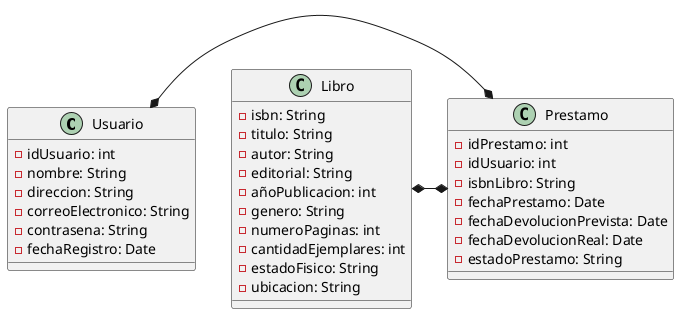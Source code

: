 @startuml

' Entidades

class Usuario {
  - idUsuario: int
  - nombre: String
  - direccion: String
  - correoElectronico: String
  - contrasena: String
  - fechaRegistro: Date
}

class Libro {
  - isbn: String
  - titulo: String
  - autor: String
  - editorial: String
  - añoPublicacion: int
  - genero: String
  - numeroPaginas: int
  - cantidadEjemplares: int
  - estadoFisico: String
  - ubicacion: String
}

class Prestamo {
  - idPrestamo: int
  - idUsuario: int
  - isbnLibro: String
  - fechaPrestamo: Date
  - fechaDevolucionPrevista: Date
  - fechaDevolucionReal: Date
  - estadoPrestamo: String
}

' Relaciones

Usuario *-* Prestamo
Libro *-* Prestamo

@endumls


